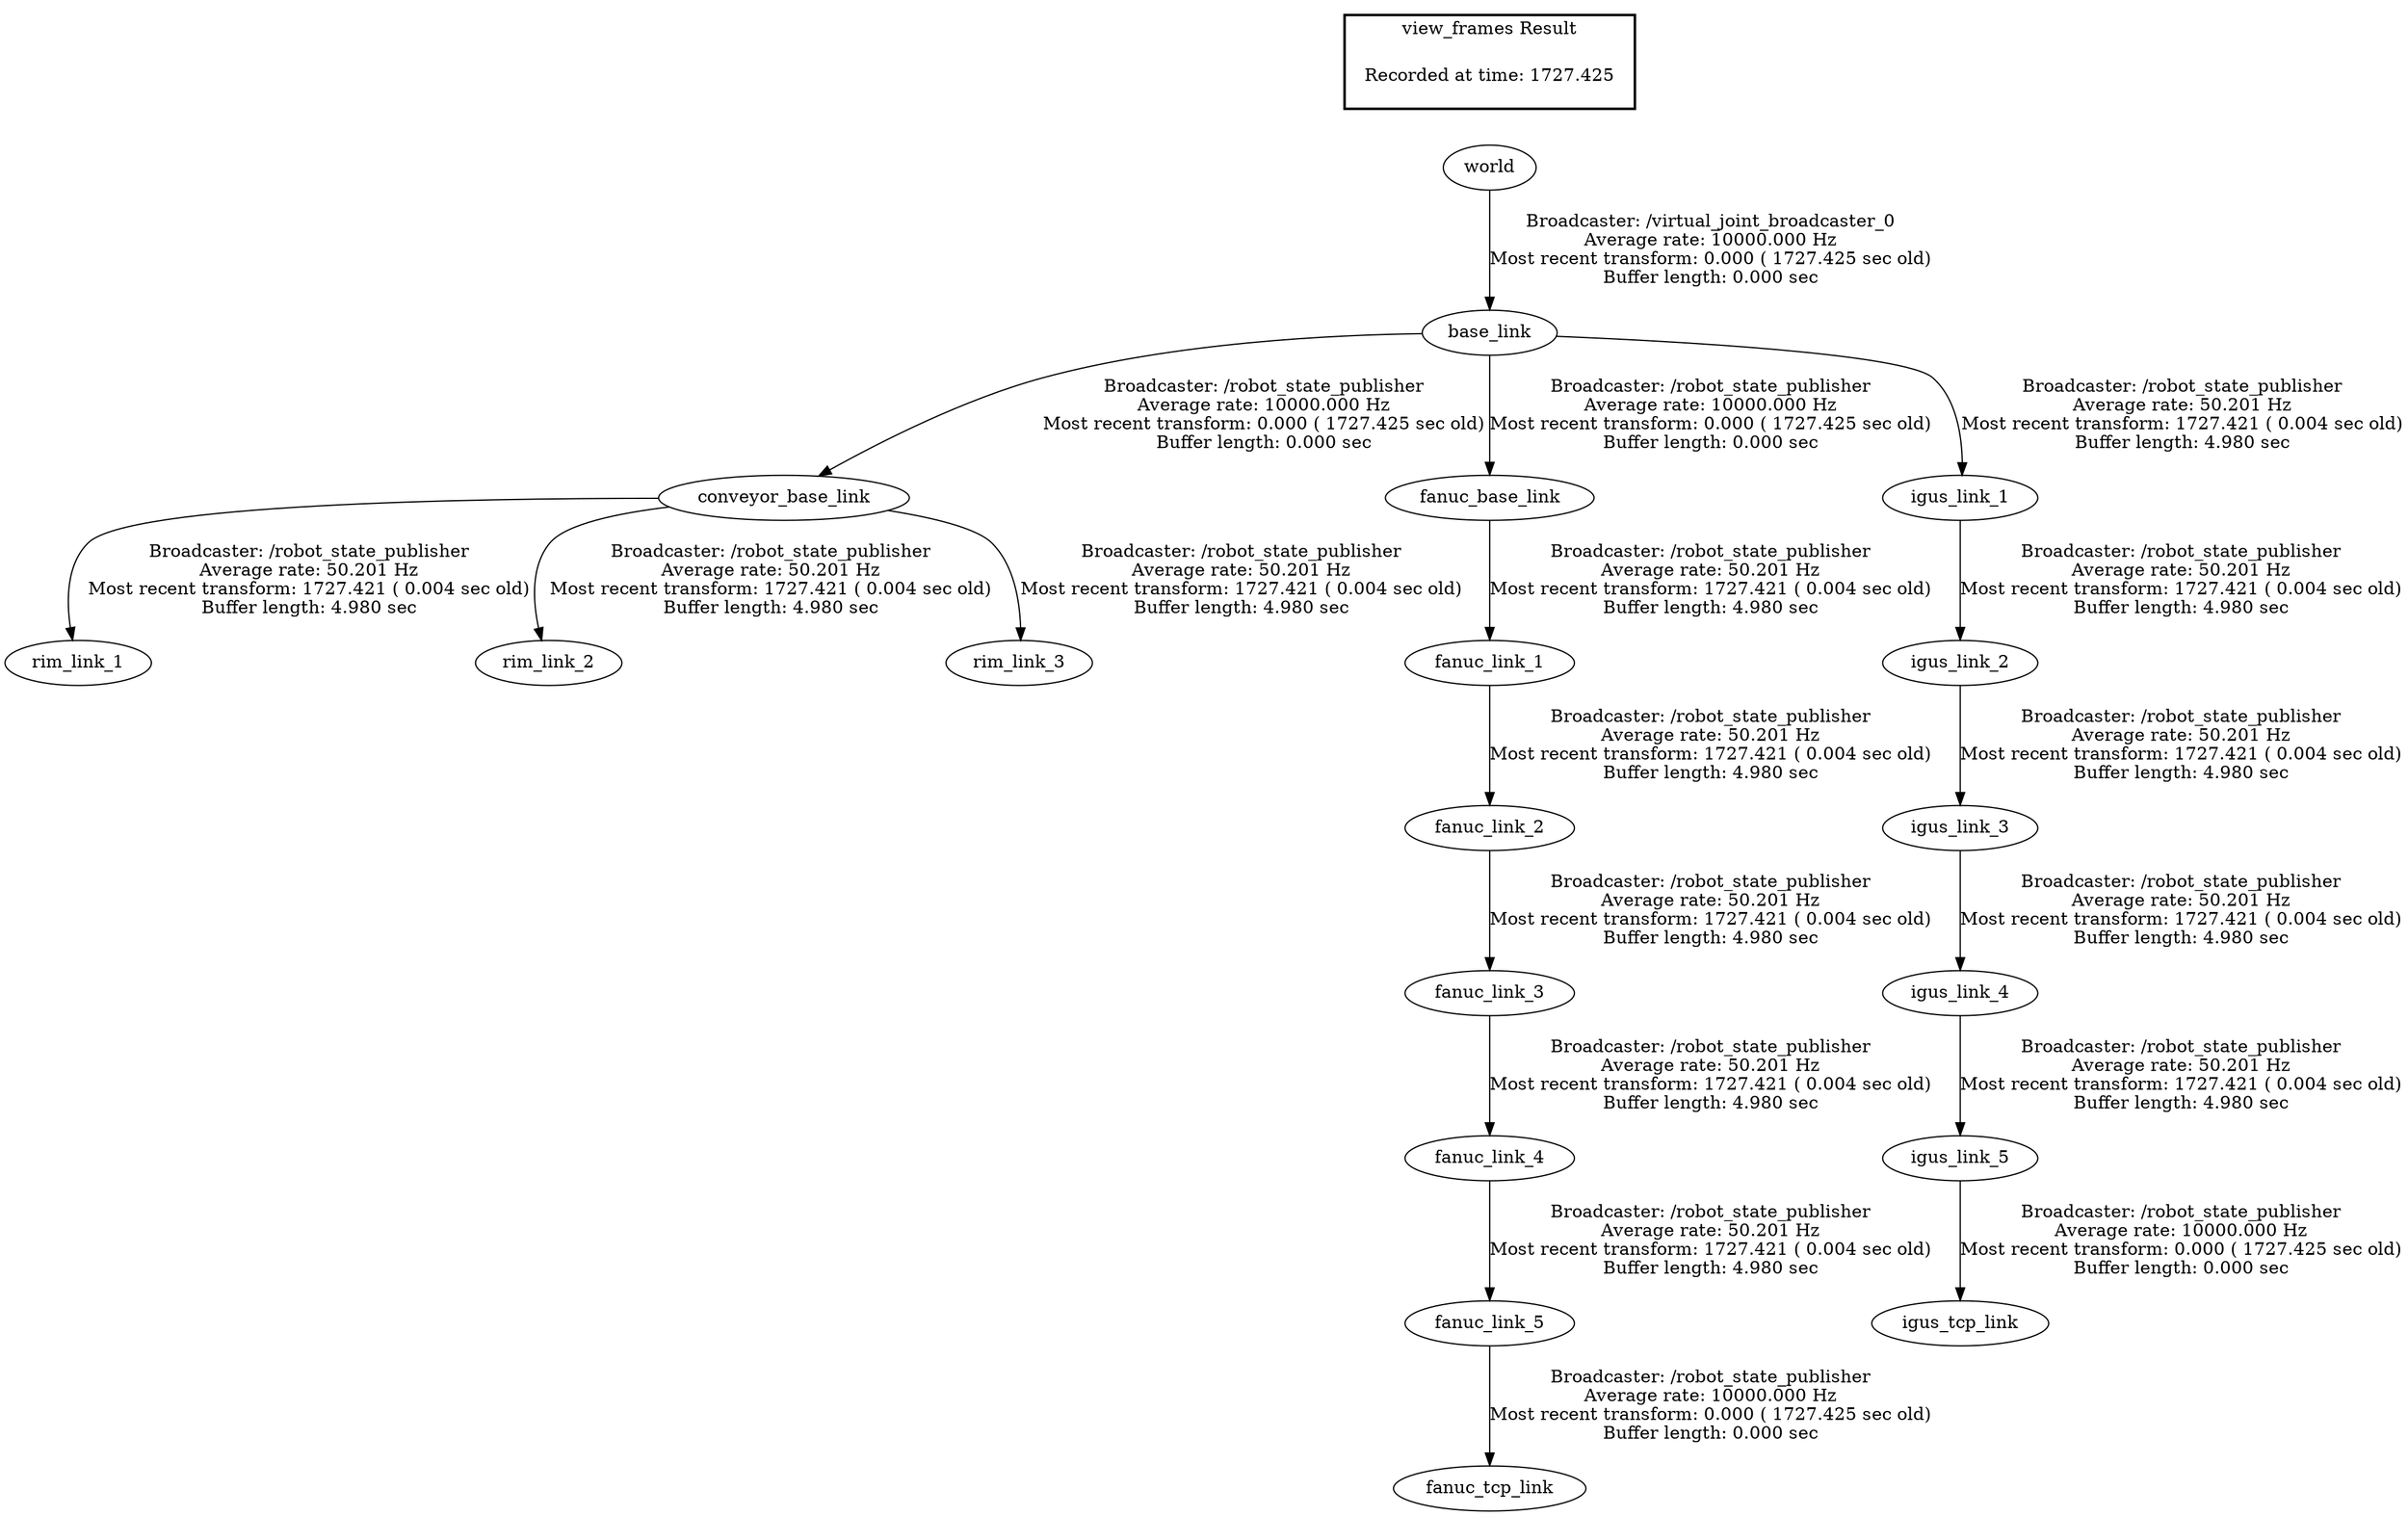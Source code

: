 digraph G {
"world" -> "base_link"[label="Broadcaster: /virtual_joint_broadcaster_0\nAverage rate: 10000.000 Hz\nMost recent transform: 0.000 ( 1727.425 sec old)\nBuffer length: 0.000 sec\n"];
"base_link" -> "conveyor_base_link"[label="Broadcaster: /robot_state_publisher\nAverage rate: 10000.000 Hz\nMost recent transform: 0.000 ( 1727.425 sec old)\nBuffer length: 0.000 sec\n"];
"base_link" -> "fanuc_base_link"[label="Broadcaster: /robot_state_publisher\nAverage rate: 10000.000 Hz\nMost recent transform: 0.000 ( 1727.425 sec old)\nBuffer length: 0.000 sec\n"];
"fanuc_link_5" -> "fanuc_tcp_link"[label="Broadcaster: /robot_state_publisher\nAverage rate: 10000.000 Hz\nMost recent transform: 0.000 ( 1727.425 sec old)\nBuffer length: 0.000 sec\n"];
"fanuc_link_4" -> "fanuc_link_5"[label="Broadcaster: /robot_state_publisher\nAverage rate: 50.201 Hz\nMost recent transform: 1727.421 ( 0.004 sec old)\nBuffer length: 4.980 sec\n"];
"igus_link_5" -> "igus_tcp_link"[label="Broadcaster: /robot_state_publisher\nAverage rate: 10000.000 Hz\nMost recent transform: 0.000 ( 1727.425 sec old)\nBuffer length: 0.000 sec\n"];
"igus_link_4" -> "igus_link_5"[label="Broadcaster: /robot_state_publisher\nAverage rate: 50.201 Hz\nMost recent transform: 1727.421 ( 0.004 sec old)\nBuffer length: 4.980 sec\n"];
"fanuc_base_link" -> "fanuc_link_1"[label="Broadcaster: /robot_state_publisher\nAverage rate: 50.201 Hz\nMost recent transform: 1727.421 ( 0.004 sec old)\nBuffer length: 4.980 sec\n"];
"fanuc_link_1" -> "fanuc_link_2"[label="Broadcaster: /robot_state_publisher\nAverage rate: 50.201 Hz\nMost recent transform: 1727.421 ( 0.004 sec old)\nBuffer length: 4.980 sec\n"];
"fanuc_link_2" -> "fanuc_link_3"[label="Broadcaster: /robot_state_publisher\nAverage rate: 50.201 Hz\nMost recent transform: 1727.421 ( 0.004 sec old)\nBuffer length: 4.980 sec\n"];
"fanuc_link_3" -> "fanuc_link_4"[label="Broadcaster: /robot_state_publisher\nAverage rate: 50.201 Hz\nMost recent transform: 1727.421 ( 0.004 sec old)\nBuffer length: 4.980 sec\n"];
"base_link" -> "igus_link_1"[label="Broadcaster: /robot_state_publisher\nAverage rate: 50.201 Hz\nMost recent transform: 1727.421 ( 0.004 sec old)\nBuffer length: 4.980 sec\n"];
"igus_link_1" -> "igus_link_2"[label="Broadcaster: /robot_state_publisher\nAverage rate: 50.201 Hz\nMost recent transform: 1727.421 ( 0.004 sec old)\nBuffer length: 4.980 sec\n"];
"igus_link_2" -> "igus_link_3"[label="Broadcaster: /robot_state_publisher\nAverage rate: 50.201 Hz\nMost recent transform: 1727.421 ( 0.004 sec old)\nBuffer length: 4.980 sec\n"];
"igus_link_3" -> "igus_link_4"[label="Broadcaster: /robot_state_publisher\nAverage rate: 50.201 Hz\nMost recent transform: 1727.421 ( 0.004 sec old)\nBuffer length: 4.980 sec\n"];
"conveyor_base_link" -> "rim_link_1"[label="Broadcaster: /robot_state_publisher\nAverage rate: 50.201 Hz\nMost recent transform: 1727.421 ( 0.004 sec old)\nBuffer length: 4.980 sec\n"];
"conveyor_base_link" -> "rim_link_2"[label="Broadcaster: /robot_state_publisher\nAverage rate: 50.201 Hz\nMost recent transform: 1727.421 ( 0.004 sec old)\nBuffer length: 4.980 sec\n"];
"conveyor_base_link" -> "rim_link_3"[label="Broadcaster: /robot_state_publisher\nAverage rate: 50.201 Hz\nMost recent transform: 1727.421 ( 0.004 sec old)\nBuffer length: 4.980 sec\n"];
edge [style=invis];
 subgraph cluster_legend { style=bold; color=black; label ="view_frames Result";
"Recorded at time: 1727.425"[ shape=plaintext ] ;
 }->"world";
}